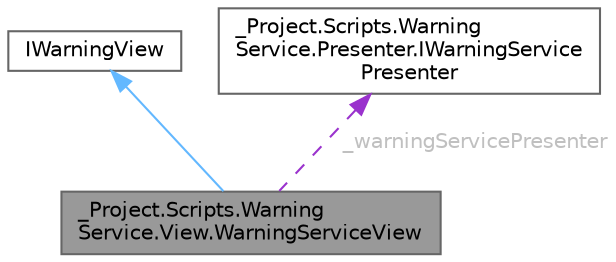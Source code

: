 digraph "_Project.Scripts.WarningService.View.WarningServiceView"
{
 // LATEX_PDF_SIZE
  bgcolor="transparent";
  edge [fontname=Helvetica,fontsize=10,labelfontname=Helvetica,labelfontsize=10];
  node [fontname=Helvetica,fontsize=10,shape=box,height=0.2,width=0.4];
  Node1 [id="Node000001",label="_Project.Scripts.Warning\lService.View.WarningServiceView",height=0.2,width=0.4,color="gray40", fillcolor="grey60", style="filled", fontcolor="black",tooltip="Класс, описывающий вид сервиса окна-предупреждения"];
  Node2 -> Node1 [id="edge3_Node000001_Node000002",dir="back",color="steelblue1",style="solid",tooltip=" "];
  Node2 [id="Node000002",label="IWarningView",height=0.2,width=0.4,color="gray40", fillcolor="white", style="filled",URL="$interface___project_1_1_scripts_1_1_warning_service_1_1_view_1_1_i_warning_view.html",tooltip="Интерфейс, описывающий вид сервиса окна-предупреждения"];
  Node3 -> Node1 [id="edge4_Node000001_Node000003",dir="back",color="darkorchid3",style="dashed",tooltip=" ",label=" _warningServicePresenter",fontcolor="grey" ];
  Node3 [id="Node000003",label="_Project.Scripts.Warning\lService.Presenter.IWarningService\lPresenter",height=0.2,width=0.4,color="gray40", fillcolor="white", style="filled",URL="$interface___project_1_1_scripts_1_1_warning_service_1_1_presenter_1_1_i_warning_service_presenter.html",tooltip="Интерфейс, описывающий презентер сервиса окна-предупреждения"];
}
